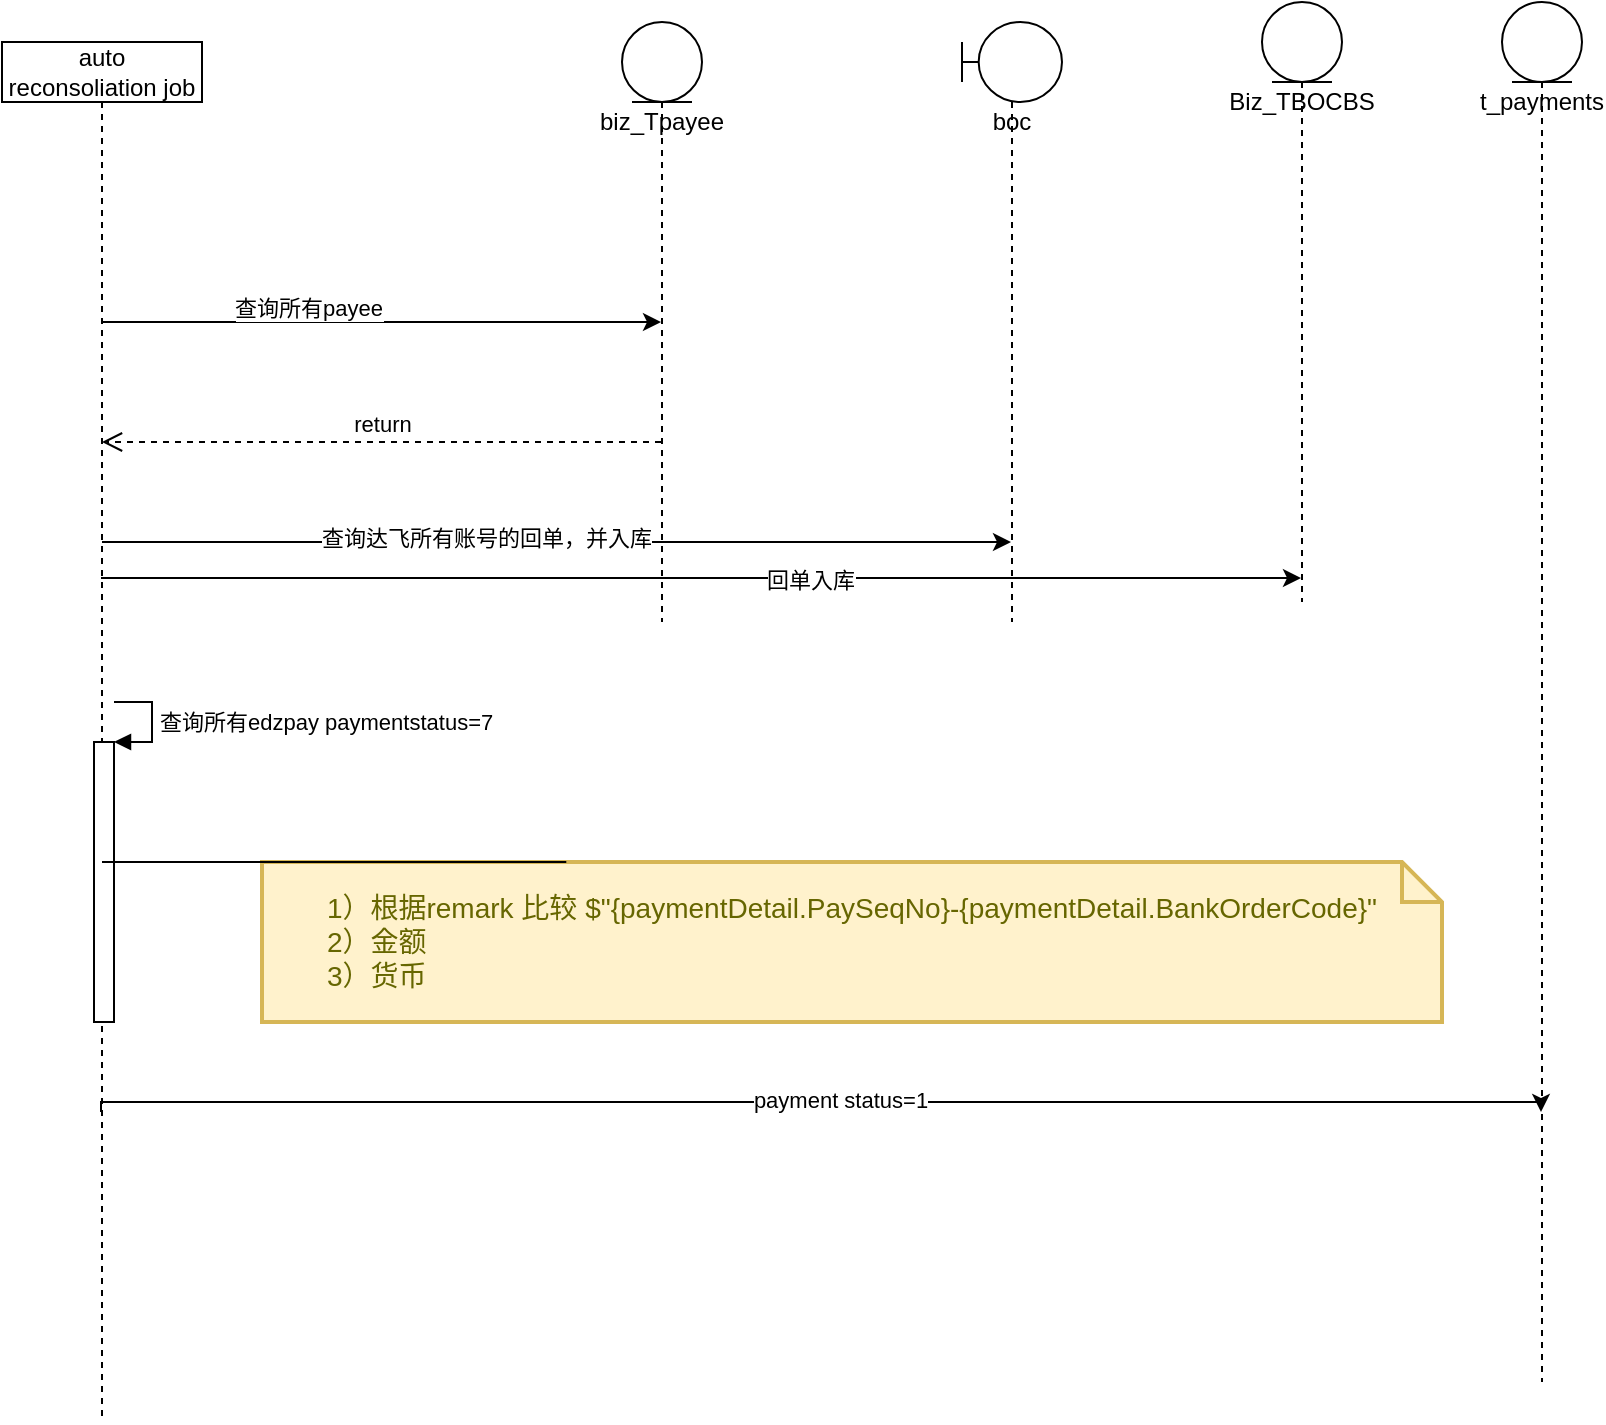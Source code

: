 <mxfile version="20.7.2" type="github">
  <diagram id="OD-rThRvp18rPemfhDfV" name="Page-1">
    <mxGraphModel dx="1404" dy="873" grid="1" gridSize="10" guides="1" tooltips="1" connect="1" arrows="1" fold="1" page="1" pageScale="1" pageWidth="10000" pageHeight="10000" math="0" shadow="0">
      <root>
        <mxCell id="0" />
        <mxCell id="1" parent="0" />
        <mxCell id="RUlsroo4jw-sEmEoDUYH-6" style="edgeStyle=orthogonalEdgeStyle;rounded=0;orthogonalLoop=1;jettySize=auto;html=1;" edge="1" parent="1" source="RUlsroo4jw-sEmEoDUYH-4" target="RUlsroo4jw-sEmEoDUYH-5">
          <mxGeometry relative="1" as="geometry">
            <Array as="points">
              <mxPoint x="420" y="300" />
              <mxPoint x="420" y="300" />
            </Array>
          </mxGeometry>
        </mxCell>
        <mxCell id="RUlsroo4jw-sEmEoDUYH-7" value="查询所有payee" style="edgeLabel;html=1;align=center;verticalAlign=middle;resizable=0;points=[];" vertex="1" connectable="0" parent="RUlsroo4jw-sEmEoDUYH-6">
          <mxGeometry x="-0.262" y="7" relative="1" as="geometry">
            <mxPoint as="offset" />
          </mxGeometry>
        </mxCell>
        <mxCell id="RUlsroo4jw-sEmEoDUYH-12" style="edgeStyle=orthogonalEdgeStyle;rounded=0;orthogonalLoop=1;jettySize=auto;html=1;" edge="1" parent="1" source="RUlsroo4jw-sEmEoDUYH-4" target="RUlsroo4jw-sEmEoDUYH-8">
          <mxGeometry relative="1" as="geometry">
            <Array as="points">
              <mxPoint x="470" y="410" />
              <mxPoint x="470" y="410" />
            </Array>
          </mxGeometry>
        </mxCell>
        <mxCell id="RUlsroo4jw-sEmEoDUYH-13" value="查询达飞所有账号的回单，并入库" style="edgeLabel;html=1;align=center;verticalAlign=middle;resizable=0;points=[];" vertex="1" connectable="0" parent="RUlsroo4jw-sEmEoDUYH-12">
          <mxGeometry x="-0.156" y="2" relative="1" as="geometry">
            <mxPoint as="offset" />
          </mxGeometry>
        </mxCell>
        <mxCell id="RUlsroo4jw-sEmEoDUYH-14" style="edgeStyle=orthogonalEdgeStyle;rounded=0;orthogonalLoop=1;jettySize=auto;html=1;" edge="1" parent="1">
          <mxGeometry relative="1" as="geometry">
            <mxPoint x="339.5" y="428" as="sourcePoint" />
            <mxPoint x="939.5" y="428" as="targetPoint" />
            <Array as="points">
              <mxPoint x="800" y="428" />
              <mxPoint x="800" y="428" />
            </Array>
          </mxGeometry>
        </mxCell>
        <mxCell id="RUlsroo4jw-sEmEoDUYH-15" value="回单入库" style="edgeLabel;html=1;align=center;verticalAlign=middle;resizable=0;points=[];" vertex="1" connectable="0" parent="RUlsroo4jw-sEmEoDUYH-14">
          <mxGeometry x="0.18" y="-1" relative="1" as="geometry">
            <mxPoint as="offset" />
          </mxGeometry>
        </mxCell>
        <mxCell id="RUlsroo4jw-sEmEoDUYH-21" style="edgeStyle=orthogonalEdgeStyle;rounded=0;orthogonalLoop=1;jettySize=auto;html=1;" edge="1" parent="1">
          <mxGeometry relative="1" as="geometry">
            <mxPoint x="339.5" y="695" as="sourcePoint" />
            <mxPoint x="1059.5" y="695" as="targetPoint" />
            <Array as="points">
              <mxPoint x="340" y="690" />
              <mxPoint x="1060" y="690" />
            </Array>
          </mxGeometry>
        </mxCell>
        <mxCell id="RUlsroo4jw-sEmEoDUYH-22" value="payment status=1" style="edgeLabel;html=1;align=center;verticalAlign=middle;resizable=0;points=[];" vertex="1" connectable="0" parent="RUlsroo4jw-sEmEoDUYH-21">
          <mxGeometry x="0.025" y="1" relative="1" as="geometry">
            <mxPoint as="offset" />
          </mxGeometry>
        </mxCell>
        <mxCell id="RUlsroo4jw-sEmEoDUYH-4" value="auto reconsoliation job" style="shape=umlLifeline;perimeter=lifelinePerimeter;whiteSpace=wrap;html=1;container=1;collapsible=0;recursiveResize=0;outlineConnect=0;size=30;" vertex="1" parent="1">
          <mxGeometry x="290" y="160" width="100" height="690" as="geometry" />
        </mxCell>
        <mxCell id="RUlsroo4jw-sEmEoDUYH-16" value="" style="html=1;points=[];perimeter=orthogonalPerimeter;" vertex="1" parent="RUlsroo4jw-sEmEoDUYH-4">
          <mxGeometry x="46" y="350" width="10" height="140" as="geometry" />
        </mxCell>
        <mxCell id="RUlsroo4jw-sEmEoDUYH-17" value="查询所有edzpay paymentstatus=7" style="edgeStyle=orthogonalEdgeStyle;html=1;align=left;spacingLeft=2;endArrow=block;rounded=0;entryX=1;entryY=0;" edge="1" target="RUlsroo4jw-sEmEoDUYH-16" parent="RUlsroo4jw-sEmEoDUYH-4">
          <mxGeometry relative="1" as="geometry">
            <mxPoint x="56" y="330" as="sourcePoint" />
            <Array as="points">
              <mxPoint x="75" y="330" />
            </Array>
          </mxGeometry>
        </mxCell>
        <mxCell id="RUlsroo4jw-sEmEoDUYH-5" value="biz_Tpayee" style="shape=umlLifeline;participant=umlEntity;perimeter=lifelinePerimeter;whiteSpace=wrap;html=1;container=1;collapsible=0;recursiveResize=0;verticalAlign=top;spacingTop=36;outlineConnect=0;" vertex="1" parent="1">
          <mxGeometry x="600" y="150" width="40" height="300" as="geometry" />
        </mxCell>
        <mxCell id="RUlsroo4jw-sEmEoDUYH-8" value="boc" style="shape=umlLifeline;participant=umlBoundary;perimeter=lifelinePerimeter;whiteSpace=wrap;html=1;container=1;collapsible=0;recursiveResize=0;verticalAlign=top;spacingTop=36;outlineConnect=0;" vertex="1" parent="1">
          <mxGeometry x="770" y="150" width="50" height="300" as="geometry" />
        </mxCell>
        <mxCell id="RUlsroo4jw-sEmEoDUYH-9" value="Biz_TBOCBS" style="shape=umlLifeline;participant=umlEntity;perimeter=lifelinePerimeter;whiteSpace=wrap;html=1;container=1;collapsible=0;recursiveResize=0;verticalAlign=top;spacingTop=36;outlineConnect=0;" vertex="1" parent="1">
          <mxGeometry x="920" y="140" width="40" height="300" as="geometry" />
        </mxCell>
        <mxCell id="RUlsroo4jw-sEmEoDUYH-11" value="return" style="html=1;verticalAlign=bottom;endArrow=open;dashed=1;endSize=8;rounded=0;" edge="1" parent="1" source="RUlsroo4jw-sEmEoDUYH-5" target="RUlsroo4jw-sEmEoDUYH-4">
          <mxGeometry relative="1" as="geometry">
            <mxPoint x="750" y="440" as="sourcePoint" />
            <mxPoint x="670" y="440" as="targetPoint" />
            <Array as="points">
              <mxPoint x="370" y="360" />
            </Array>
          </mxGeometry>
        </mxCell>
        <mxCell id="RUlsroo4jw-sEmEoDUYH-18" value="1）根据remark 比较 $&quot;{paymentDetail.PaySeqNo}-{paymentDetail.BankOrderCode}&quot;&lt;br&gt;&lt;div style=&quot;text-align: left;&quot;&gt;&lt;span style=&quot;background-color: initial;&quot;&gt;2）金额&lt;/span&gt;&lt;/div&gt;&lt;div style=&quot;text-align: left;&quot;&gt;&lt;span style=&quot;background-color: initial;&quot;&gt;3）货币&lt;/span&gt;&lt;/div&gt;" style="shape=note;strokeWidth=2;fontSize=14;size=20;whiteSpace=wrap;html=1;fillColor=#fff2cc;strokeColor=#d6b656;fontColor=#666600;" vertex="1" parent="1">
          <mxGeometry x="420" y="570" width="590" height="80" as="geometry" />
        </mxCell>
        <mxCell id="RUlsroo4jw-sEmEoDUYH-19" value="" style="endArrow=none;html=1;rounded=0;" edge="1" parent="1" source="RUlsroo4jw-sEmEoDUYH-4" target="RUlsroo4jw-sEmEoDUYH-18">
          <mxGeometry width="50" height="50" relative="1" as="geometry">
            <mxPoint x="690" y="430" as="sourcePoint" />
            <mxPoint x="740" y="380" as="targetPoint" />
          </mxGeometry>
        </mxCell>
        <mxCell id="RUlsroo4jw-sEmEoDUYH-20" value="t_payments" style="shape=umlLifeline;participant=umlEntity;perimeter=lifelinePerimeter;whiteSpace=wrap;html=1;container=1;collapsible=0;recursiveResize=0;verticalAlign=top;spacingTop=36;outlineConnect=0;" vertex="1" parent="1">
          <mxGeometry x="1040" y="140" width="40" height="690" as="geometry" />
        </mxCell>
      </root>
    </mxGraphModel>
  </diagram>
</mxfile>
